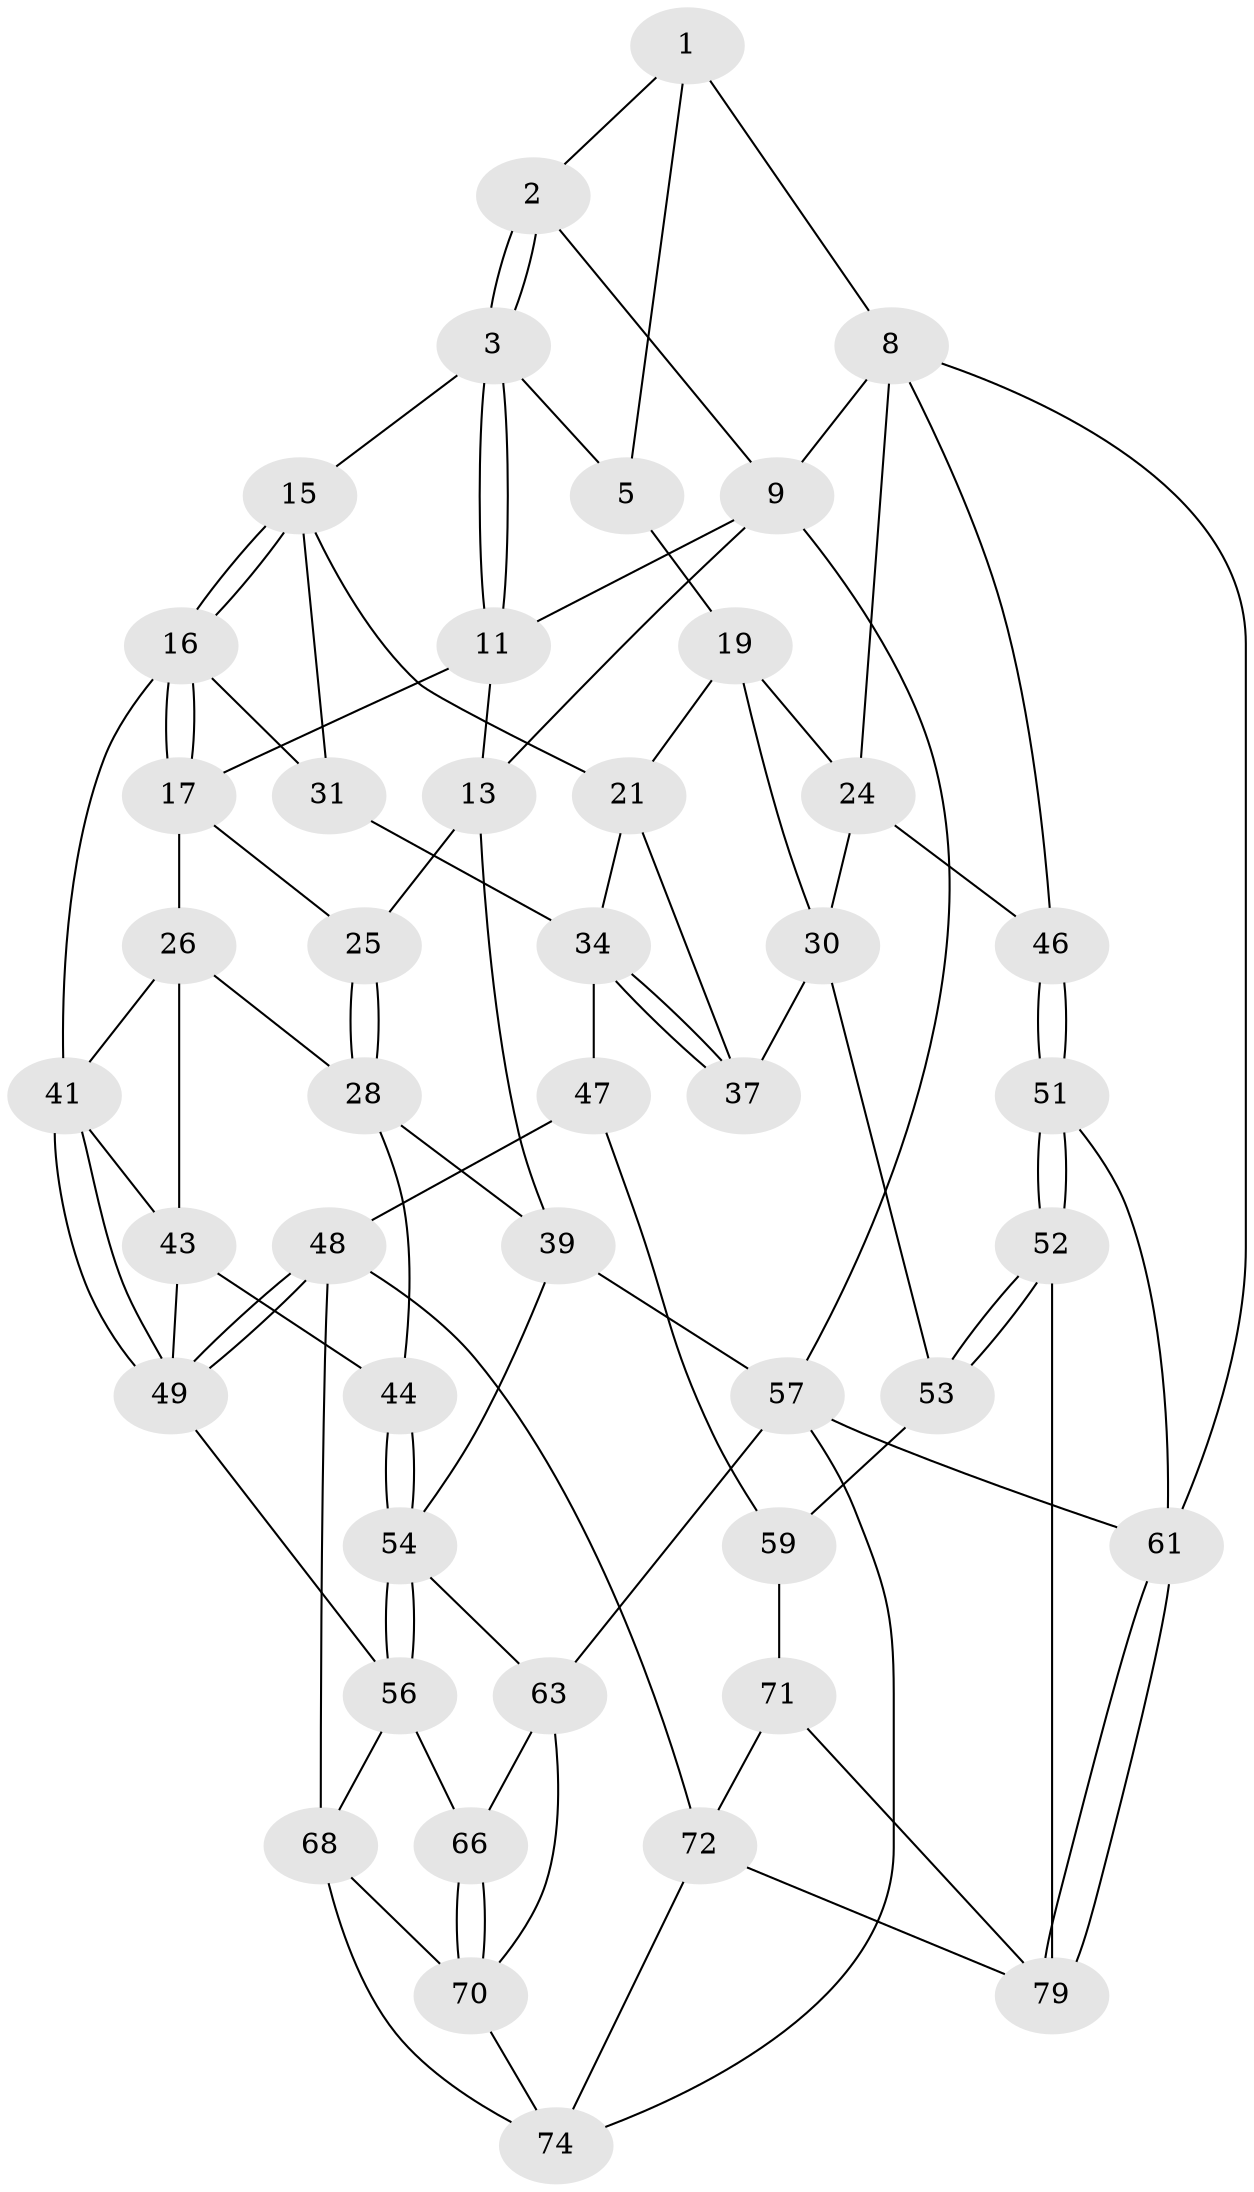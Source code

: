 // Generated by graph-tools (version 1.1) at 2025/52/02/27/25 19:52:39]
// undirected, 45 vertices, 99 edges
graph export_dot {
graph [start="1"]
  node [color=gray90,style=filled];
  1 [pos="+0.6322109284819977+0",super="+6"];
  2 [pos="+0.4052303602153335+0"];
  3 [pos="+0.41873293398023664+0.009453822788752527",super="+4"];
  5 [pos="+0.5874865420870653+0.0012562921306426959",super="+7"];
  8 [pos="+1+0",super="+23"];
  9 [pos="+0+0",super="+10"];
  11 [pos="+0.2686613895397726+0.17933274074552344",super="+12"];
  13 [pos="+0+0.07843796178323939",super="+14"];
  15 [pos="+0.5965403146940117+0.20649451358201526",super="+22"];
  16 [pos="+0.39669532632660554+0.3067122762182581",super="+32"];
  17 [pos="+0.31206473765856974+0.2592444107804825",super="+18"];
  19 [pos="+0.6732856205620267+0.19479957805090892",super="+20"];
  21 [pos="+0.6490395481290291+0.2123132469785457",super="+33"];
  24 [pos="+0.8180417608348788+0.19294209434972753",super="+29"];
  25 [pos="+0.14106119546619572+0.24563418726717134"];
  26 [pos="+0.22502731319227395+0.40875909890895745",super="+27"];
  28 [pos="+0.106168323025125+0.3632958582526596",super="+38"];
  30 [pos="+0.9267167349975334+0.4110222584497404",super="+36"];
  31 [pos="+0.513458786570584+0.4832903191345512"];
  34 [pos="+0.6092572012031933+0.44508831338847454",super="+35"];
  37 [pos="+0.7811711009675971+0.500613505275424"];
  39 [pos="+0+0.48053118115640975",super="+40"];
  41 [pos="+0.3525116988113126+0.4564476949968855",super="+42"];
  43 [pos="+0.20096583824645958+0.4652855179639905",super="+45"];
  44 [pos="+0.16246879459783478+0.5099922062144913"];
  46 [pos="+1+0.3419108940488899"];
  47 [pos="+0.5316491893574796+0.6456300444459426"];
  48 [pos="+0.5219026912717094+0.6467914533367153",super="+67"];
  49 [pos="+0.4824822880664249+0.6342347973199048",super="+50"];
  51 [pos="+1+0.7242270290941305",super="+62"];
  52 [pos="+0.8396763188364131+0.718682434816117",super="+78"];
  53 [pos="+0.7831239421224531+0.6866043697258998"];
  54 [pos="+0.17363002171039366+0.5845437049355489",super="+55"];
  56 [pos="+0.27130683401091316+0.6179399067144095",super="+65"];
  57 [pos="+0+0.9241139932177783",super="+58"];
  59 [pos="+0.7569882013470934+0.6952685097194614",super="+60"];
  61 [pos="+1+1"];
  63 [pos="+0.09309909832812592+0.7239768374878085",super="+64"];
  66 [pos="+0.18559384164756018+0.7255310100327048"];
  68 [pos="+0.3155702669269092+0.7875573872393477",super="+69"];
  70 [pos="+0.19676497421429578+0.8267339152120661",super="+73"];
  71 [pos="+0.5186032664551483+0.8724045357543593",super="+77"];
  72 [pos="+0.4551791088868521+0.8982073974171905",super="+76"];
  74 [pos="+0.230332885774574+0.9721415575899456",super="+75"];
  79 [pos="+0.7216868103635176+1",super="+80"];
  1 -- 2;
  1 -- 8;
  1 -- 5;
  2 -- 3;
  2 -- 3;
  2 -- 9;
  3 -- 11;
  3 -- 11;
  3 -- 5;
  3 -- 15;
  5 -- 19;
  8 -- 9;
  8 -- 61;
  8 -- 24;
  8 -- 46;
  9 -- 57;
  9 -- 13;
  9 -- 11;
  11 -- 17;
  11 -- 13;
  13 -- 25;
  13 -- 39;
  15 -- 16;
  15 -- 16;
  15 -- 31;
  15 -- 21;
  16 -- 17;
  16 -- 17;
  16 -- 41;
  16 -- 31;
  17 -- 26;
  17 -- 25;
  19 -- 24;
  19 -- 21;
  19 -- 30;
  21 -- 34;
  21 -- 37;
  24 -- 46;
  24 -- 30;
  25 -- 28;
  25 -- 28;
  26 -- 43;
  26 -- 28;
  26 -- 41;
  28 -- 44;
  28 -- 39;
  30 -- 37;
  30 -- 53;
  31 -- 34;
  34 -- 37;
  34 -- 37;
  34 -- 47;
  39 -- 57;
  39 -- 54;
  41 -- 49;
  41 -- 49;
  41 -- 43;
  43 -- 44;
  43 -- 49;
  44 -- 54;
  44 -- 54;
  46 -- 51;
  46 -- 51;
  47 -- 48;
  47 -- 59;
  48 -- 49;
  48 -- 49;
  48 -- 72;
  48 -- 68;
  49 -- 56;
  51 -- 52 [weight=2];
  51 -- 52;
  51 -- 61;
  52 -- 53;
  52 -- 53;
  52 -- 79;
  53 -- 59;
  54 -- 56;
  54 -- 56;
  54 -- 63;
  56 -- 66;
  56 -- 68;
  57 -- 61;
  57 -- 63;
  57 -- 74;
  59 -- 71 [weight=2];
  61 -- 79;
  61 -- 79;
  63 -- 66;
  63 -- 70;
  66 -- 70;
  66 -- 70;
  68 -- 74;
  68 -- 70;
  70 -- 74;
  71 -- 72;
  71 -- 79;
  72 -- 79;
  72 -- 74;
}
